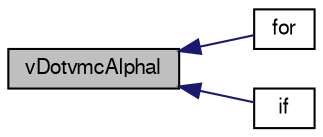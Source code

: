 digraph "vDotvmcAlphal"
{
  bgcolor="transparent";
  edge [fontname="FreeSans",fontsize="10",labelfontname="FreeSans",labelfontsize="10"];
  node [fontname="FreeSans",fontsize="10",shape=record];
  rankdir="LR";
  Node6 [label="vDotvmcAlphal",height=0.2,width=0.4,color="black", fillcolor="grey75", style="filled", fontcolor="black"];
  Node6 -> Node7 [dir="back",color="midnightblue",fontsize="10",style="solid",fontname="FreeSans"];
  Node7 [label="for",height=0.2,width=0.4,color="black",URL="$a38570.html#abf62427f7086d97acff425b47c4aa0a5"];
  Node6 -> Node8 [dir="back",color="midnightblue",fontsize="10",style="solid",fontname="FreeSans"];
  Node8 [label="if",height=0.2,width=0.4,color="black",URL="$a38570.html#ae7f6f0d4cfb1a33cc26db08d42ed5ade"];
}
